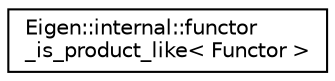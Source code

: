 digraph "Graphical Class Hierarchy"
{
  edge [fontname="Helvetica",fontsize="10",labelfontname="Helvetica",labelfontsize="10"];
  node [fontname="Helvetica",fontsize="10",shape=record];
  rankdir="LR";
  Node1 [label="Eigen::internal::functor\l_is_product_like\< Functor \>",height=0.2,width=0.4,color="black", fillcolor="white", style="filled",URL="$struct_eigen_1_1internal_1_1functor__is__product__like.html"];
}
